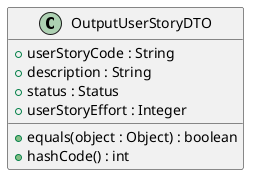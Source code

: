 @startuml
'https://plantuml.com/class-diagram

class OutputUserStoryDTO {

    + userStoryCode : String
    + description : String
    + status : Status
    + userStoryEffort : Integer
    + equals(object : Object) : boolean
    + hashCode() : int

}

@enduml